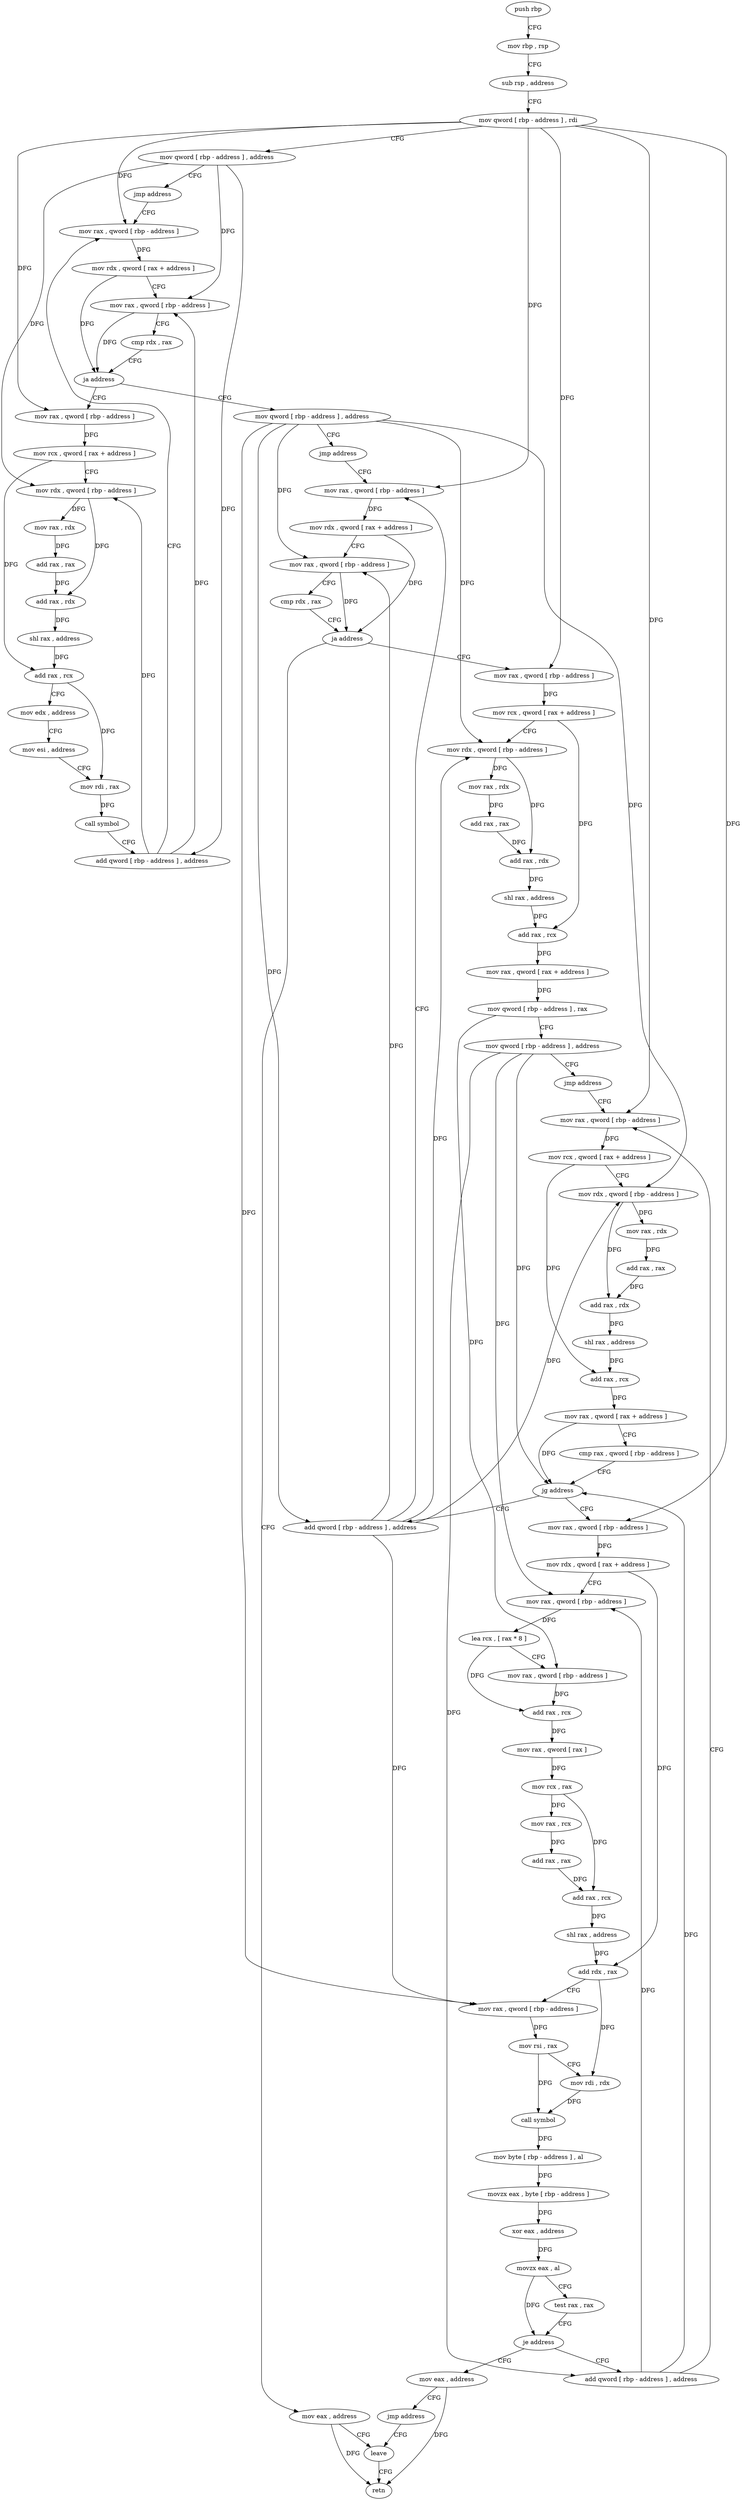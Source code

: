 digraph "func" {
"4396836" [label = "push rbp" ]
"4396837" [label = "mov rbp , rsp" ]
"4396840" [label = "sub rsp , address" ]
"4396844" [label = "mov qword [ rbp - address ] , rdi" ]
"4396848" [label = "mov qword [ rbp - address ] , address" ]
"4396856" [label = "jmp address" ]
"4396909" [label = "mov rax , qword [ rbp - address ]" ]
"4396913" [label = "mov rdx , qword [ rax + address ]" ]
"4396917" [label = "mov rax , qword [ rbp - address ]" ]
"4396921" [label = "cmp rdx , rax" ]
"4396924" [label = "ja address" ]
"4396858" [label = "mov rax , qword [ rbp - address ]" ]
"4396926" [label = "mov qword [ rbp - address ] , address" ]
"4396862" [label = "mov rcx , qword [ rax + address ]" ]
"4396866" [label = "mov rdx , qword [ rbp - address ]" ]
"4396870" [label = "mov rax , rdx" ]
"4396873" [label = "add rax , rax" ]
"4396876" [label = "add rax , rdx" ]
"4396879" [label = "shl rax , address" ]
"4396883" [label = "add rax , rcx" ]
"4396886" [label = "mov edx , address" ]
"4396891" [label = "mov esi , address" ]
"4396896" [label = "mov rdi , rax" ]
"4396899" [label = "call symbol" ]
"4396904" [label = "add qword [ rbp - address ] , address" ]
"4396934" [label = "jmp address" ]
"4397126" [label = "mov rax , qword [ rbp - address ]" ]
"4397130" [label = "mov rdx , qword [ rax + address ]" ]
"4397134" [label = "mov rax , qword [ rbp - address ]" ]
"4397138" [label = "cmp rdx , rax" ]
"4397141" [label = "ja address" ]
"4396939" [label = "mov rax , qword [ rbp - address ]" ]
"4397147" [label = "mov eax , address" ]
"4396943" [label = "mov rcx , qword [ rax + address ]" ]
"4396947" [label = "mov rdx , qword [ rbp - address ]" ]
"4396951" [label = "mov rax , rdx" ]
"4396954" [label = "add rax , rax" ]
"4396957" [label = "add rax , rdx" ]
"4396960" [label = "shl rax , address" ]
"4396964" [label = "add rax , rcx" ]
"4396967" [label = "mov rax , qword [ rax + address ]" ]
"4396971" [label = "mov qword [ rbp - address ] , rax" ]
"4396975" [label = "mov qword [ rbp - address ] , address" ]
"4396983" [label = "jmp address" ]
"4397079" [label = "mov rax , qword [ rbp - address ]" ]
"4397152" [label = "leave" ]
"4397083" [label = "mov rcx , qword [ rax + address ]" ]
"4397087" [label = "mov rdx , qword [ rbp - address ]" ]
"4397091" [label = "mov rax , rdx" ]
"4397094" [label = "add rax , rax" ]
"4397097" [label = "add rax , rdx" ]
"4397100" [label = "shl rax , address" ]
"4397104" [label = "add rax , rcx" ]
"4397107" [label = "mov rax , qword [ rax + address ]" ]
"4397111" [label = "cmp rax , qword [ rbp - address ]" ]
"4397115" [label = "jg address" ]
"4396985" [label = "mov rax , qword [ rbp - address ]" ]
"4397121" [label = "add qword [ rbp - address ] , address" ]
"4396989" [label = "mov rdx , qword [ rax + address ]" ]
"4396993" [label = "mov rax , qword [ rbp - address ]" ]
"4396997" [label = "lea rcx , [ rax * 8 ]" ]
"4397005" [label = "mov rax , qword [ rbp - address ]" ]
"4397009" [label = "add rax , rcx" ]
"4397012" [label = "mov rax , qword [ rax ]" ]
"4397015" [label = "mov rcx , rax" ]
"4397018" [label = "mov rax , rcx" ]
"4397021" [label = "add rax , rax" ]
"4397024" [label = "add rax , rcx" ]
"4397027" [label = "shl rax , address" ]
"4397031" [label = "add rdx , rax" ]
"4397034" [label = "mov rax , qword [ rbp - address ]" ]
"4397038" [label = "mov rsi , rax" ]
"4397041" [label = "mov rdi , rdx" ]
"4397044" [label = "call symbol" ]
"4397049" [label = "mov byte [ rbp - address ] , al" ]
"4397052" [label = "movzx eax , byte [ rbp - address ]" ]
"4397056" [label = "xor eax , address" ]
"4397059" [label = "movzx eax , al" ]
"4397062" [label = "test rax , rax" ]
"4397065" [label = "je address" ]
"4397074" [label = "add qword [ rbp - address ] , address" ]
"4397067" [label = "mov eax , address" ]
"4397072" [label = "jmp address" ]
"4397153" [label = "retn" ]
"4396836" -> "4396837" [ label = "CFG" ]
"4396837" -> "4396840" [ label = "CFG" ]
"4396840" -> "4396844" [ label = "CFG" ]
"4396844" -> "4396848" [ label = "CFG" ]
"4396844" -> "4396909" [ label = "DFG" ]
"4396844" -> "4396858" [ label = "DFG" ]
"4396844" -> "4397126" [ label = "DFG" ]
"4396844" -> "4396939" [ label = "DFG" ]
"4396844" -> "4397079" [ label = "DFG" ]
"4396844" -> "4396985" [ label = "DFG" ]
"4396848" -> "4396856" [ label = "CFG" ]
"4396848" -> "4396917" [ label = "DFG" ]
"4396848" -> "4396866" [ label = "DFG" ]
"4396848" -> "4396904" [ label = "DFG" ]
"4396856" -> "4396909" [ label = "CFG" ]
"4396909" -> "4396913" [ label = "DFG" ]
"4396913" -> "4396917" [ label = "CFG" ]
"4396913" -> "4396924" [ label = "DFG" ]
"4396917" -> "4396921" [ label = "CFG" ]
"4396917" -> "4396924" [ label = "DFG" ]
"4396921" -> "4396924" [ label = "CFG" ]
"4396924" -> "4396858" [ label = "CFG" ]
"4396924" -> "4396926" [ label = "CFG" ]
"4396858" -> "4396862" [ label = "DFG" ]
"4396926" -> "4396934" [ label = "CFG" ]
"4396926" -> "4397134" [ label = "DFG" ]
"4396926" -> "4396947" [ label = "DFG" ]
"4396926" -> "4397087" [ label = "DFG" ]
"4396926" -> "4397034" [ label = "DFG" ]
"4396926" -> "4397121" [ label = "DFG" ]
"4396862" -> "4396866" [ label = "CFG" ]
"4396862" -> "4396883" [ label = "DFG" ]
"4396866" -> "4396870" [ label = "DFG" ]
"4396866" -> "4396876" [ label = "DFG" ]
"4396870" -> "4396873" [ label = "DFG" ]
"4396873" -> "4396876" [ label = "DFG" ]
"4396876" -> "4396879" [ label = "DFG" ]
"4396879" -> "4396883" [ label = "DFG" ]
"4396883" -> "4396886" [ label = "CFG" ]
"4396883" -> "4396896" [ label = "DFG" ]
"4396886" -> "4396891" [ label = "CFG" ]
"4396891" -> "4396896" [ label = "CFG" ]
"4396896" -> "4396899" [ label = "DFG" ]
"4396899" -> "4396904" [ label = "CFG" ]
"4396904" -> "4396909" [ label = "CFG" ]
"4396904" -> "4396917" [ label = "DFG" ]
"4396904" -> "4396866" [ label = "DFG" ]
"4396934" -> "4397126" [ label = "CFG" ]
"4397126" -> "4397130" [ label = "DFG" ]
"4397130" -> "4397134" [ label = "CFG" ]
"4397130" -> "4397141" [ label = "DFG" ]
"4397134" -> "4397138" [ label = "CFG" ]
"4397134" -> "4397141" [ label = "DFG" ]
"4397138" -> "4397141" [ label = "CFG" ]
"4397141" -> "4396939" [ label = "CFG" ]
"4397141" -> "4397147" [ label = "CFG" ]
"4396939" -> "4396943" [ label = "DFG" ]
"4397147" -> "4397152" [ label = "CFG" ]
"4397147" -> "4397153" [ label = "DFG" ]
"4396943" -> "4396947" [ label = "CFG" ]
"4396943" -> "4396964" [ label = "DFG" ]
"4396947" -> "4396951" [ label = "DFG" ]
"4396947" -> "4396957" [ label = "DFG" ]
"4396951" -> "4396954" [ label = "DFG" ]
"4396954" -> "4396957" [ label = "DFG" ]
"4396957" -> "4396960" [ label = "DFG" ]
"4396960" -> "4396964" [ label = "DFG" ]
"4396964" -> "4396967" [ label = "DFG" ]
"4396967" -> "4396971" [ label = "DFG" ]
"4396971" -> "4396975" [ label = "CFG" ]
"4396971" -> "4397005" [ label = "DFG" ]
"4396975" -> "4396983" [ label = "CFG" ]
"4396975" -> "4397115" [ label = "DFG" ]
"4396975" -> "4396993" [ label = "DFG" ]
"4396975" -> "4397074" [ label = "DFG" ]
"4396983" -> "4397079" [ label = "CFG" ]
"4397079" -> "4397083" [ label = "DFG" ]
"4397152" -> "4397153" [ label = "CFG" ]
"4397083" -> "4397087" [ label = "CFG" ]
"4397083" -> "4397104" [ label = "DFG" ]
"4397087" -> "4397091" [ label = "DFG" ]
"4397087" -> "4397097" [ label = "DFG" ]
"4397091" -> "4397094" [ label = "DFG" ]
"4397094" -> "4397097" [ label = "DFG" ]
"4397097" -> "4397100" [ label = "DFG" ]
"4397100" -> "4397104" [ label = "DFG" ]
"4397104" -> "4397107" [ label = "DFG" ]
"4397107" -> "4397111" [ label = "CFG" ]
"4397107" -> "4397115" [ label = "DFG" ]
"4397111" -> "4397115" [ label = "CFG" ]
"4397115" -> "4396985" [ label = "CFG" ]
"4397115" -> "4397121" [ label = "CFG" ]
"4396985" -> "4396989" [ label = "DFG" ]
"4397121" -> "4397126" [ label = "CFG" ]
"4397121" -> "4397134" [ label = "DFG" ]
"4397121" -> "4396947" [ label = "DFG" ]
"4397121" -> "4397087" [ label = "DFG" ]
"4397121" -> "4397034" [ label = "DFG" ]
"4396989" -> "4396993" [ label = "CFG" ]
"4396989" -> "4397031" [ label = "DFG" ]
"4396993" -> "4396997" [ label = "DFG" ]
"4396997" -> "4397005" [ label = "CFG" ]
"4396997" -> "4397009" [ label = "DFG" ]
"4397005" -> "4397009" [ label = "DFG" ]
"4397009" -> "4397012" [ label = "DFG" ]
"4397012" -> "4397015" [ label = "DFG" ]
"4397015" -> "4397018" [ label = "DFG" ]
"4397015" -> "4397024" [ label = "DFG" ]
"4397018" -> "4397021" [ label = "DFG" ]
"4397021" -> "4397024" [ label = "DFG" ]
"4397024" -> "4397027" [ label = "DFG" ]
"4397027" -> "4397031" [ label = "DFG" ]
"4397031" -> "4397034" [ label = "CFG" ]
"4397031" -> "4397041" [ label = "DFG" ]
"4397034" -> "4397038" [ label = "DFG" ]
"4397038" -> "4397041" [ label = "CFG" ]
"4397038" -> "4397044" [ label = "DFG" ]
"4397041" -> "4397044" [ label = "DFG" ]
"4397044" -> "4397049" [ label = "DFG" ]
"4397049" -> "4397052" [ label = "DFG" ]
"4397052" -> "4397056" [ label = "DFG" ]
"4397056" -> "4397059" [ label = "DFG" ]
"4397059" -> "4397062" [ label = "CFG" ]
"4397059" -> "4397065" [ label = "DFG" ]
"4397062" -> "4397065" [ label = "CFG" ]
"4397065" -> "4397074" [ label = "CFG" ]
"4397065" -> "4397067" [ label = "CFG" ]
"4397074" -> "4397079" [ label = "CFG" ]
"4397074" -> "4397115" [ label = "DFG" ]
"4397074" -> "4396993" [ label = "DFG" ]
"4397067" -> "4397072" [ label = "CFG" ]
"4397067" -> "4397153" [ label = "DFG" ]
"4397072" -> "4397152" [ label = "CFG" ]
}
